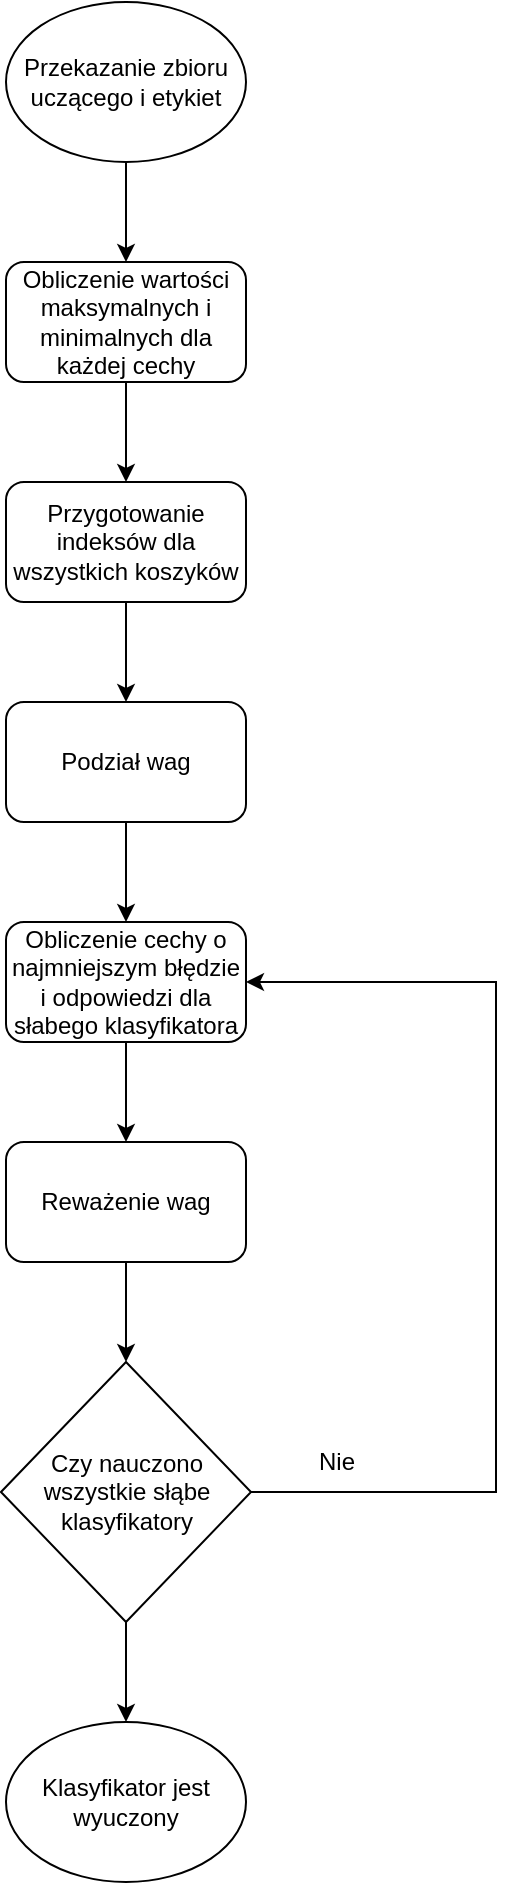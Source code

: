<mxfile version="20.2.7" type="device"><diagram id="4OtvY9jUIan3ownDmo_a" name="Page-1"><mxGraphModel dx="1362" dy="773" grid="1" gridSize="10" guides="1" tooltips="1" connect="1" arrows="1" fold="1" page="1" pageScale="1" pageWidth="1169" pageHeight="827" math="0" shadow="0"><root><mxCell id="0"/><mxCell id="1" parent="0"/><mxCell id="0xbG3JWMCtXJYbXhY0JX-3" style="edgeStyle=orthogonalEdgeStyle;rounded=0;orthogonalLoop=1;jettySize=auto;html=1;entryX=0.5;entryY=0;entryDx=0;entryDy=0;" edge="1" parent="1" source="0xbG3JWMCtXJYbXhY0JX-1" target="0xbG3JWMCtXJYbXhY0JX-2"><mxGeometry relative="1" as="geometry"/></mxCell><mxCell id="0xbG3JWMCtXJYbXhY0JX-1" value="Przekazanie zbioru uczącego i etykiet" style="ellipse;whiteSpace=wrap;html=1;" vertex="1" parent="1"><mxGeometry x="525" y="50" width="120" height="80" as="geometry"/></mxCell><mxCell id="0xbG3JWMCtXJYbXhY0JX-9" style="edgeStyle=orthogonalEdgeStyle;rounded=0;orthogonalLoop=1;jettySize=auto;html=1;exitX=0.5;exitY=1;exitDx=0;exitDy=0;entryX=0.5;entryY=0;entryDx=0;entryDy=0;" edge="1" parent="1" source="0xbG3JWMCtXJYbXhY0JX-2" target="0xbG3JWMCtXJYbXhY0JX-7"><mxGeometry relative="1" as="geometry"/></mxCell><mxCell id="0xbG3JWMCtXJYbXhY0JX-2" value="Obliczenie wartości maksymalnych i minimalnych dla każdej cechy" style="rounded=1;whiteSpace=wrap;html=1;" vertex="1" parent="1"><mxGeometry x="525" y="180" width="120" height="60" as="geometry"/></mxCell><mxCell id="0xbG3JWMCtXJYbXhY0JX-11" style="edgeStyle=orthogonalEdgeStyle;rounded=0;orthogonalLoop=1;jettySize=auto;html=1;exitX=0.5;exitY=1;exitDx=0;exitDy=0;entryX=0.5;entryY=0;entryDx=0;entryDy=0;" edge="1" parent="1" source="0xbG3JWMCtXJYbXhY0JX-7" target="0xbG3JWMCtXJYbXhY0JX-10"><mxGeometry relative="1" as="geometry"/></mxCell><mxCell id="0xbG3JWMCtXJYbXhY0JX-7" value="Przygotowanie indeksów dla wszystkich koszyków" style="rounded=1;whiteSpace=wrap;html=1;" vertex="1" parent="1"><mxGeometry x="525" y="290" width="120" height="60" as="geometry"/></mxCell><mxCell id="0xbG3JWMCtXJYbXhY0JX-13" style="edgeStyle=orthogonalEdgeStyle;rounded=0;orthogonalLoop=1;jettySize=auto;html=1;exitX=0.5;exitY=1;exitDx=0;exitDy=0;entryX=0.5;entryY=0;entryDx=0;entryDy=0;" edge="1" parent="1" source="0xbG3JWMCtXJYbXhY0JX-10" target="0xbG3JWMCtXJYbXhY0JX-12"><mxGeometry relative="1" as="geometry"/></mxCell><mxCell id="0xbG3JWMCtXJYbXhY0JX-10" value="Podział wag" style="rounded=1;whiteSpace=wrap;html=1;" vertex="1" parent="1"><mxGeometry x="525" y="400" width="120" height="60" as="geometry"/></mxCell><mxCell id="0xbG3JWMCtXJYbXhY0JX-16" style="edgeStyle=orthogonalEdgeStyle;rounded=0;orthogonalLoop=1;jettySize=auto;html=1;exitX=0.5;exitY=1;exitDx=0;exitDy=0;" edge="1" parent="1" source="0xbG3JWMCtXJYbXhY0JX-12" target="0xbG3JWMCtXJYbXhY0JX-15"><mxGeometry relative="1" as="geometry"/></mxCell><mxCell id="0xbG3JWMCtXJYbXhY0JX-12" value="Obliczenie cechy o najmniejszym błędzie i odpowiedzi dla słabego klasyfikatora" style="rounded=1;whiteSpace=wrap;html=1;" vertex="1" parent="1"><mxGeometry x="525" y="510" width="120" height="60" as="geometry"/></mxCell><mxCell id="0xbG3JWMCtXJYbXhY0JX-18" style="edgeStyle=orthogonalEdgeStyle;rounded=0;orthogonalLoop=1;jettySize=auto;html=1;exitX=1;exitY=0.5;exitDx=0;exitDy=0;entryX=1;entryY=0.5;entryDx=0;entryDy=0;" edge="1" parent="1" source="0xbG3JWMCtXJYbXhY0JX-14" target="0xbG3JWMCtXJYbXhY0JX-12"><mxGeometry relative="1" as="geometry"><Array as="points"><mxPoint x="770" y="795"/><mxPoint x="770" y="540"/></Array></mxGeometry></mxCell><mxCell id="0xbG3JWMCtXJYbXhY0JX-21" style="edgeStyle=orthogonalEdgeStyle;rounded=0;orthogonalLoop=1;jettySize=auto;html=1;exitX=0.5;exitY=1;exitDx=0;exitDy=0;entryX=0.5;entryY=0;entryDx=0;entryDy=0;" edge="1" parent="1" source="0xbG3JWMCtXJYbXhY0JX-14" target="0xbG3JWMCtXJYbXhY0JX-20"><mxGeometry relative="1" as="geometry"/></mxCell><mxCell id="0xbG3JWMCtXJYbXhY0JX-14" value="Czy nauczono wszystkie słąbe klasyfikatory" style="rhombus;whiteSpace=wrap;html=1;" vertex="1" parent="1"><mxGeometry x="522.5" y="730" width="125" height="130" as="geometry"/></mxCell><mxCell id="0xbG3JWMCtXJYbXhY0JX-17" style="edgeStyle=orthogonalEdgeStyle;rounded=0;orthogonalLoop=1;jettySize=auto;html=1;exitX=0.5;exitY=1;exitDx=0;exitDy=0;entryX=0.5;entryY=0;entryDx=0;entryDy=0;" edge="1" parent="1" source="0xbG3JWMCtXJYbXhY0JX-15" target="0xbG3JWMCtXJYbXhY0JX-14"><mxGeometry relative="1" as="geometry"/></mxCell><mxCell id="0xbG3JWMCtXJYbXhY0JX-15" value="Reważenie wag" style="rounded=1;whiteSpace=wrap;html=1;" vertex="1" parent="1"><mxGeometry x="525" y="620" width="120" height="60" as="geometry"/></mxCell><mxCell id="0xbG3JWMCtXJYbXhY0JX-19" value="Nie" style="text;html=1;align=center;verticalAlign=middle;resizable=0;points=[];autosize=1;strokeColor=none;fillColor=none;" vertex="1" parent="1"><mxGeometry x="670" y="765" width="40" height="30" as="geometry"/></mxCell><mxCell id="0xbG3JWMCtXJYbXhY0JX-20" value="Klasyfikator jest wyuczony" style="ellipse;whiteSpace=wrap;html=1;" vertex="1" parent="1"><mxGeometry x="525" y="910" width="120" height="80" as="geometry"/></mxCell></root></mxGraphModel></diagram></mxfile>